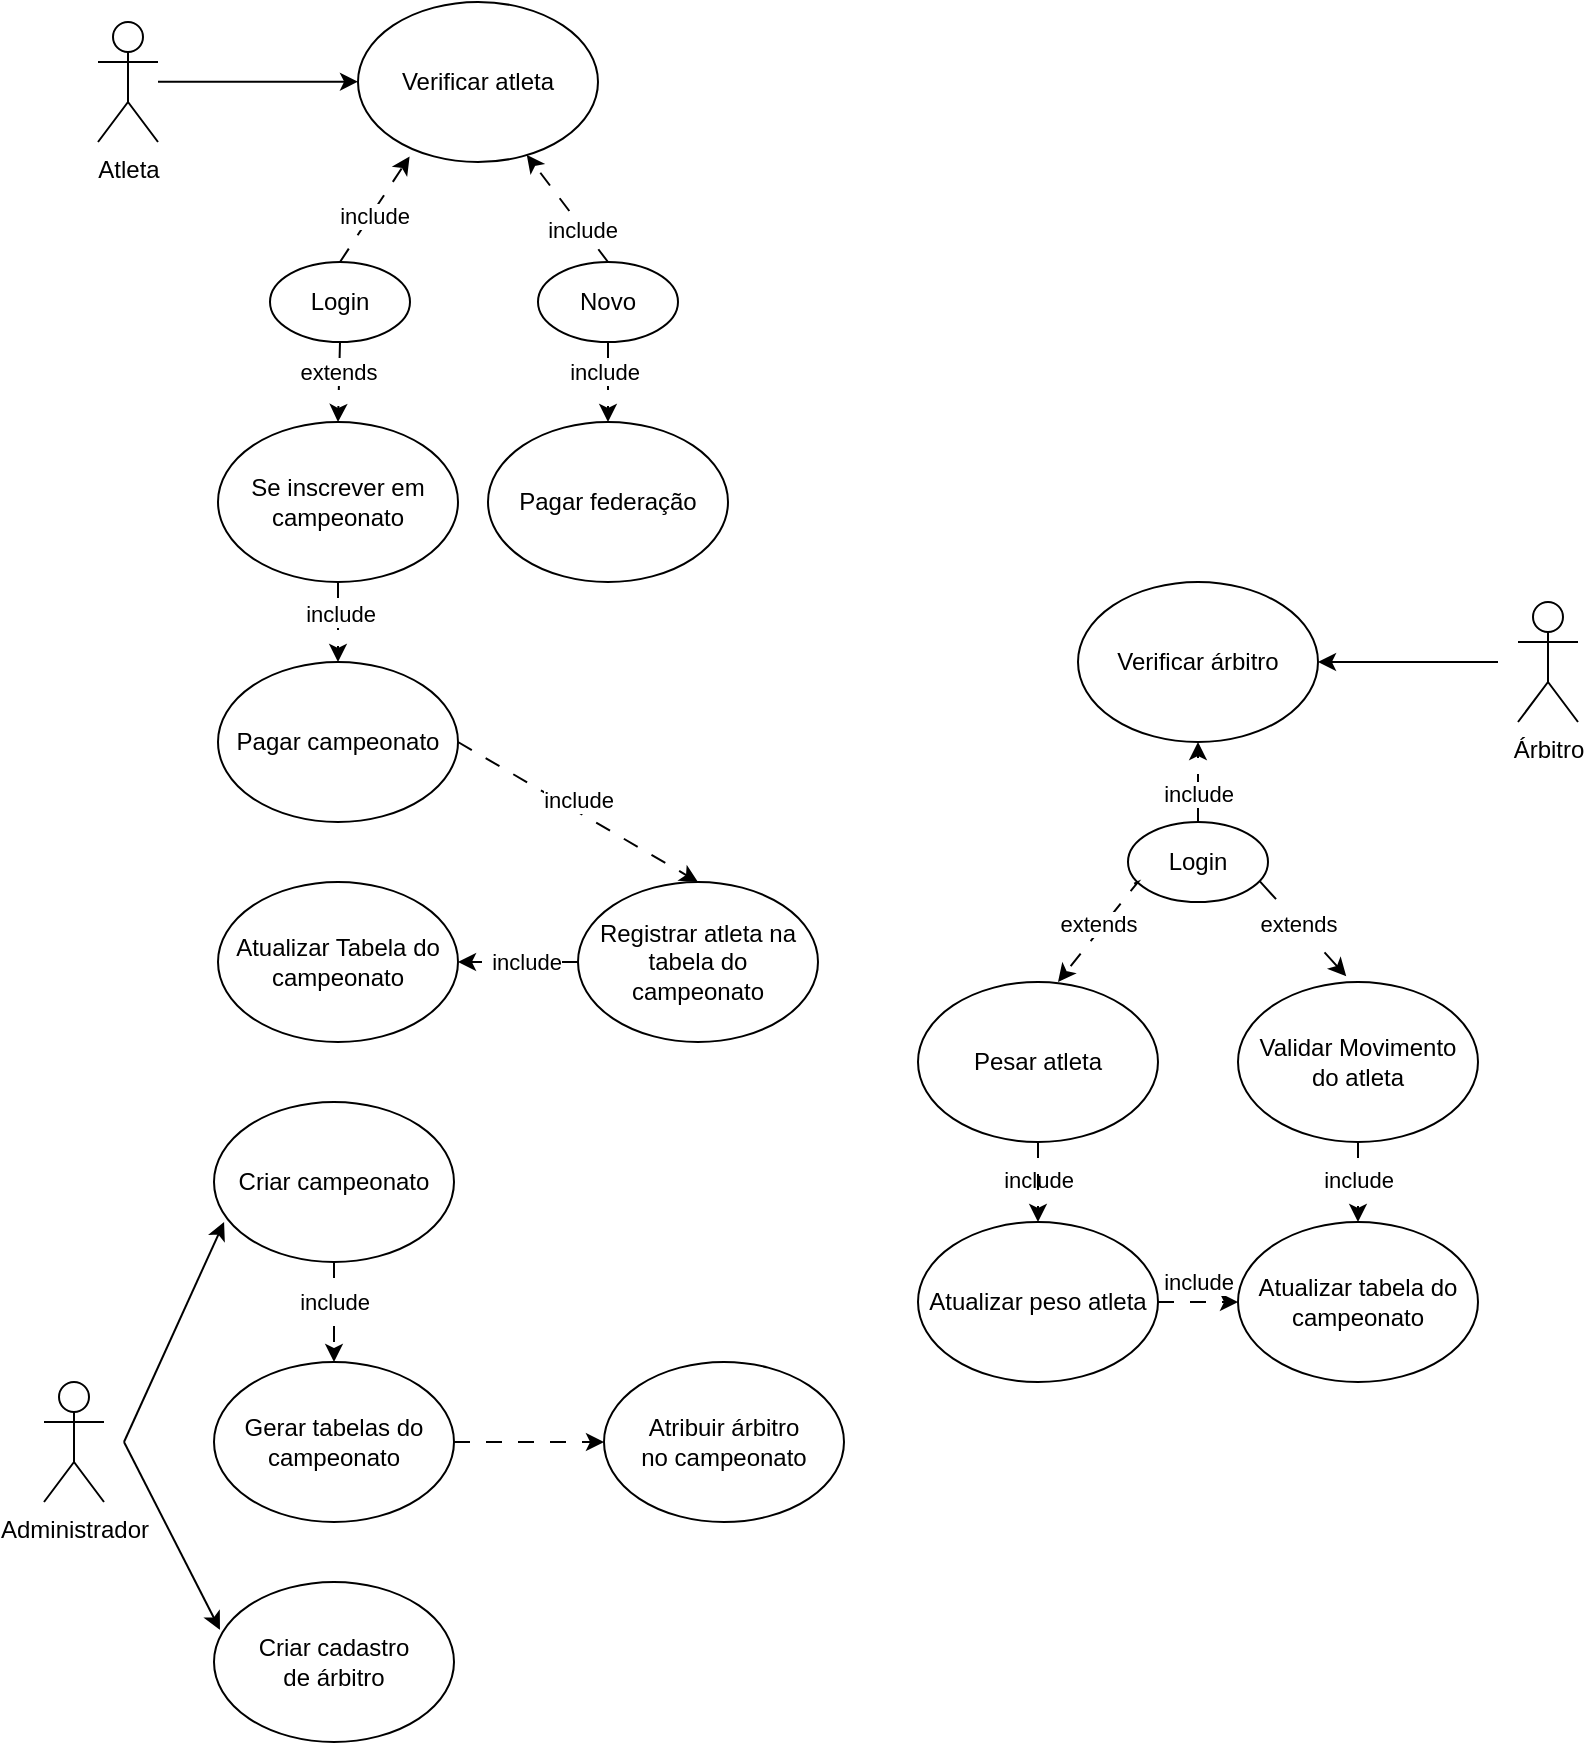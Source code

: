 <mxfile version="26.1.1">
  <diagram name="Página-1" id="Cg6OSjr4ZyZSndvDFCTL">
    <mxGraphModel dx="897" dy="484" grid="1" gridSize="10" guides="1" tooltips="1" connect="1" arrows="1" fold="1" page="1" pageScale="1" pageWidth="827" pageHeight="1169" math="0" shadow="0">
      <root>
        <mxCell id="0" />
        <mxCell id="1" parent="0" />
        <mxCell id="KDlFbCgQcCUziOxt1vnb-21" style="edgeStyle=orthogonalEdgeStyle;rounded=0;orthogonalLoop=1;jettySize=auto;html=1;exitX=1;exitY=0.333;exitDx=0;exitDy=0;exitPerimeter=0;entryX=0;entryY=0.5;entryDx=0;entryDy=0;" edge="1" parent="1">
          <mxGeometry relative="1" as="geometry">
            <mxPoint x="100.0" y="229.82" as="sourcePoint" />
            <mxPoint x="200" y="229.82" as="targetPoint" />
          </mxGeometry>
        </mxCell>
        <mxCell id="KDlFbCgQcCUziOxt1vnb-1" value="Atleta" style="shape=umlActor;verticalLabelPosition=bottom;verticalAlign=top;html=1;outlineConnect=0;" vertex="1" parent="1">
          <mxGeometry x="70" y="200" width="30" height="60" as="geometry" />
        </mxCell>
        <mxCell id="KDlFbCgQcCUziOxt1vnb-2" value="Verificar atleta" style="ellipse;whiteSpace=wrap;html=1;" vertex="1" parent="1">
          <mxGeometry x="200" y="190" width="120" height="80" as="geometry" />
        </mxCell>
        <mxCell id="KDlFbCgQcCUziOxt1vnb-26" style="rounded=0;orthogonalLoop=1;jettySize=auto;html=1;exitX=0.5;exitY=1;exitDx=0;exitDy=0;entryX=0.5;entryY=0;entryDx=0;entryDy=0;dashed=1;dashPattern=8 8;" edge="1" parent="1" source="KDlFbCgQcCUziOxt1vnb-3" target="KDlFbCgQcCUziOxt1vnb-5">
          <mxGeometry relative="1" as="geometry" />
        </mxCell>
        <mxCell id="KDlFbCgQcCUziOxt1vnb-3" value="Login" style="ellipse;whiteSpace=wrap;html=1;" vertex="1" parent="1">
          <mxGeometry x="156" y="320" width="70" height="40" as="geometry" />
        </mxCell>
        <mxCell id="KDlFbCgQcCUziOxt1vnb-25" style="rounded=0;orthogonalLoop=1;jettySize=auto;html=1;entryX=0.5;entryY=0;entryDx=0;entryDy=0;dashed=1;dashPattern=8 8;" edge="1" parent="1" source="KDlFbCgQcCUziOxt1vnb-4" target="KDlFbCgQcCUziOxt1vnb-11">
          <mxGeometry relative="1" as="geometry" />
        </mxCell>
        <mxCell id="KDlFbCgQcCUziOxt1vnb-4" value="Novo" style="ellipse;whiteSpace=wrap;html=1;" vertex="1" parent="1">
          <mxGeometry x="290" y="320" width="70" height="40" as="geometry" />
        </mxCell>
        <mxCell id="KDlFbCgQcCUziOxt1vnb-27" style="rounded=0;orthogonalLoop=1;jettySize=auto;html=1;exitX=0.5;exitY=1;exitDx=0;exitDy=0;dashed=1;dashPattern=8 8;" edge="1" parent="1" source="KDlFbCgQcCUziOxt1vnb-5" target="KDlFbCgQcCUziOxt1vnb-6">
          <mxGeometry relative="1" as="geometry" />
        </mxCell>
        <mxCell id="KDlFbCgQcCUziOxt1vnb-5" value="Se inscrever em campeonato" style="ellipse;whiteSpace=wrap;html=1;" vertex="1" parent="1">
          <mxGeometry x="130" y="400" width="120" height="80" as="geometry" />
        </mxCell>
        <mxCell id="KDlFbCgQcCUziOxt1vnb-28" style="rounded=0;orthogonalLoop=1;jettySize=auto;html=1;exitX=1;exitY=0.5;exitDx=0;exitDy=0;entryX=0.5;entryY=0;entryDx=0;entryDy=0;dashed=1;dashPattern=8 8;" edge="1" parent="1" source="KDlFbCgQcCUziOxt1vnb-6" target="KDlFbCgQcCUziOxt1vnb-7">
          <mxGeometry relative="1" as="geometry" />
        </mxCell>
        <mxCell id="KDlFbCgQcCUziOxt1vnb-6" value="Pagar campeonato" style="ellipse;whiteSpace=wrap;html=1;" vertex="1" parent="1">
          <mxGeometry x="130" y="520" width="120" height="80" as="geometry" />
        </mxCell>
        <mxCell id="KDlFbCgQcCUziOxt1vnb-29" style="rounded=0;orthogonalLoop=1;jettySize=auto;html=1;exitX=0;exitY=0.5;exitDx=0;exitDy=0;dashed=1;dashPattern=8 8;entryX=1;entryY=0.5;entryDx=0;entryDy=0;" edge="1" parent="1" source="KDlFbCgQcCUziOxt1vnb-7" target="KDlFbCgQcCUziOxt1vnb-65">
          <mxGeometry relative="1" as="geometry">
            <mxPoint x="260" y="720" as="targetPoint" />
          </mxGeometry>
        </mxCell>
        <mxCell id="KDlFbCgQcCUziOxt1vnb-7" value="Registrar atleta na tabela do campeonato" style="ellipse;whiteSpace=wrap;html=1;" vertex="1" parent="1">
          <mxGeometry x="310" y="630" width="120" height="80" as="geometry" />
        </mxCell>
        <mxCell id="KDlFbCgQcCUziOxt1vnb-30" style="rounded=0;orthogonalLoop=1;jettySize=auto;html=1;exitX=0.5;exitY=1;exitDx=0;exitDy=0;entryX=0.5;entryY=0;entryDx=0;entryDy=0;dashed=1;dashPattern=8 8;" edge="1" parent="1" source="KDlFbCgQcCUziOxt1vnb-9" target="KDlFbCgQcCUziOxt1vnb-10">
          <mxGeometry relative="1" as="geometry" />
        </mxCell>
        <mxCell id="KDlFbCgQcCUziOxt1vnb-9" value="Criar campeonato" style="ellipse;whiteSpace=wrap;html=1;" vertex="1" parent="1">
          <mxGeometry x="128" y="740" width="120" height="80" as="geometry" />
        </mxCell>
        <mxCell id="KDlFbCgQcCUziOxt1vnb-38" value="" style="edgeStyle=orthogonalEdgeStyle;rounded=0;orthogonalLoop=1;jettySize=auto;html=1;dashed=1;dashPattern=8 8;" edge="1" parent="1" source="KDlFbCgQcCUziOxt1vnb-10" target="KDlFbCgQcCUziOxt1vnb-37">
          <mxGeometry relative="1" as="geometry" />
        </mxCell>
        <mxCell id="KDlFbCgQcCUziOxt1vnb-10" value="Gerar tabelas do campeonato" style="ellipse;whiteSpace=wrap;html=1;" vertex="1" parent="1">
          <mxGeometry x="128" y="870" width="120" height="80" as="geometry" />
        </mxCell>
        <mxCell id="KDlFbCgQcCUziOxt1vnb-11" value="Pagar federação" style="ellipse;whiteSpace=wrap;html=1;" vertex="1" parent="1">
          <mxGeometry x="265" y="400" width="120" height="80" as="geometry" />
        </mxCell>
        <mxCell id="KDlFbCgQcCUziOxt1vnb-12" value="Verificar árbitro" style="ellipse;whiteSpace=wrap;html=1;" vertex="1" parent="1">
          <mxGeometry x="560" y="480" width="120" height="80" as="geometry" />
        </mxCell>
        <mxCell id="KDlFbCgQcCUziOxt1vnb-34" style="rounded=0;orthogonalLoop=1;jettySize=auto;html=1;entryX=1;entryY=0.5;entryDx=0;entryDy=0;" edge="1" parent="1" target="KDlFbCgQcCUziOxt1vnb-12">
          <mxGeometry relative="1" as="geometry">
            <mxPoint x="770" y="520" as="sourcePoint" />
          </mxGeometry>
        </mxCell>
        <mxCell id="KDlFbCgQcCUziOxt1vnb-15" value="Árbitro" style="shape=umlActor;verticalLabelPosition=bottom;verticalAlign=top;html=1;outlineConnect=0;" vertex="1" parent="1">
          <mxGeometry x="780" y="490" width="30" height="60" as="geometry" />
        </mxCell>
        <mxCell id="KDlFbCgQcCUziOxt1vnb-31" style="rounded=0;orthogonalLoop=1;jettySize=auto;html=1;exitX=0.5;exitY=0;exitDx=0;exitDy=0;entryX=0.5;entryY=1;entryDx=0;entryDy=0;dashed=1;dashPattern=8 8;" edge="1" parent="1" source="KDlFbCgQcCUziOxt1vnb-18" target="KDlFbCgQcCUziOxt1vnb-12">
          <mxGeometry relative="1" as="geometry" />
        </mxCell>
        <mxCell id="KDlFbCgQcCUziOxt1vnb-18" value="Login" style="ellipse;whiteSpace=wrap;html=1;" vertex="1" parent="1">
          <mxGeometry x="585" y="600" width="70" height="40" as="geometry" />
        </mxCell>
        <mxCell id="KDlFbCgQcCUziOxt1vnb-23" style="rounded=0;orthogonalLoop=1;jettySize=auto;html=1;exitX=0.5;exitY=0;exitDx=0;exitDy=0;entryX=0.215;entryY=0.965;entryDx=0;entryDy=0;entryPerimeter=0;dashed=1;dashPattern=8 8;" edge="1" parent="1" source="KDlFbCgQcCUziOxt1vnb-3" target="KDlFbCgQcCUziOxt1vnb-2">
          <mxGeometry relative="1" as="geometry" />
        </mxCell>
        <mxCell id="KDlFbCgQcCUziOxt1vnb-43" value="include" style="edgeLabel;html=1;align=center;verticalAlign=middle;resizable=0;points=[];" vertex="1" connectable="0" parent="KDlFbCgQcCUziOxt1vnb-23">
          <mxGeometry x="-0.085" y="-1" relative="1" as="geometry">
            <mxPoint as="offset" />
          </mxGeometry>
        </mxCell>
        <mxCell id="KDlFbCgQcCUziOxt1vnb-24" style="rounded=0;orthogonalLoop=1;jettySize=auto;html=1;exitX=0.5;exitY=0;exitDx=0;exitDy=0;entryX=0.703;entryY=0.955;entryDx=0;entryDy=0;entryPerimeter=0;dashed=1;dashPattern=8 8;" edge="1" parent="1" source="KDlFbCgQcCUziOxt1vnb-4" target="KDlFbCgQcCUziOxt1vnb-2">
          <mxGeometry relative="1" as="geometry" />
        </mxCell>
        <mxCell id="KDlFbCgQcCUziOxt1vnb-35" value="Administrador" style="shape=umlActor;verticalLabelPosition=bottom;verticalAlign=top;html=1;" vertex="1" parent="1">
          <mxGeometry x="43" y="880" width="30" height="60" as="geometry" />
        </mxCell>
        <mxCell id="KDlFbCgQcCUziOxt1vnb-37" value="Atribuir árbitro&lt;br&gt;no campeonato" style="ellipse;whiteSpace=wrap;html=1;" vertex="1" parent="1">
          <mxGeometry x="323" y="870" width="120" height="80" as="geometry" />
        </mxCell>
        <mxCell id="KDlFbCgQcCUziOxt1vnb-39" value="Criar cadastro&lt;div&gt;de árbitro&lt;/div&gt;" style="ellipse;whiteSpace=wrap;html=1;" vertex="1" parent="1">
          <mxGeometry x="128" y="980" width="120" height="80" as="geometry" />
        </mxCell>
        <mxCell id="KDlFbCgQcCUziOxt1vnb-40" value="" style="endArrow=classic;html=1;rounded=0;entryX=0.025;entryY=0.299;entryDx=0;entryDy=0;entryPerimeter=0;" edge="1" parent="1" target="KDlFbCgQcCUziOxt1vnb-39">
          <mxGeometry width="50" height="50" relative="1" as="geometry">
            <mxPoint x="83" y="910" as="sourcePoint" />
            <mxPoint x="123" y="990" as="targetPoint" />
          </mxGeometry>
        </mxCell>
        <mxCell id="KDlFbCgQcCUziOxt1vnb-44" value="include" style="edgeLabel;html=1;align=center;verticalAlign=middle;resizable=0;points=[];" vertex="1" connectable="0" parent="1">
          <mxGeometry x="540.003" y="779.002" as="geometry" />
        </mxCell>
        <mxCell id="KDlFbCgQcCUziOxt1vnb-45" value="include" style="edgeLabel;html=1;align=center;verticalAlign=middle;resizable=0;points=[];" vertex="1" connectable="0" parent="1">
          <mxGeometry x="191.003" y="496.002" as="geometry" />
        </mxCell>
        <mxCell id="KDlFbCgQcCUziOxt1vnb-46" value="extends" style="edgeLabel;html=1;align=center;verticalAlign=middle;resizable=0;points=[];" vertex="1" connectable="0" parent="1">
          <mxGeometry x="190.003" y="375.002" as="geometry" />
        </mxCell>
        <mxCell id="KDlFbCgQcCUziOxt1vnb-48" value="include" style="edgeLabel;html=1;align=center;verticalAlign=middle;resizable=0;points=[];" vertex="1" connectable="0" parent="1">
          <mxGeometry x="323.003" y="375.002" as="geometry" />
        </mxCell>
        <mxCell id="KDlFbCgQcCUziOxt1vnb-55" value="" style="edgeStyle=orthogonalEdgeStyle;rounded=0;orthogonalLoop=1;jettySize=auto;html=1;dashed=1;dashPattern=8 8;" edge="1" parent="1" source="KDlFbCgQcCUziOxt1vnb-49" target="KDlFbCgQcCUziOxt1vnb-54">
          <mxGeometry relative="1" as="geometry" />
        </mxCell>
        <mxCell id="KDlFbCgQcCUziOxt1vnb-49" value="Pesar atleta" style="ellipse;whiteSpace=wrap;html=1;" vertex="1" parent="1">
          <mxGeometry x="480" y="680" width="120" height="80" as="geometry" />
        </mxCell>
        <mxCell id="KDlFbCgQcCUziOxt1vnb-51" value="" style="endArrow=classic;html=1;rounded=0;dashed=1;dashPattern=8 8;exitX=0.044;exitY=0.771;exitDx=0;exitDy=0;exitPerimeter=0;" edge="1" parent="1" source="KDlFbCgQcCUziOxt1vnb-18">
          <mxGeometry width="50" height="50" relative="1" as="geometry">
            <mxPoint x="540" y="640" as="sourcePoint" />
            <mxPoint x="550" y="680" as="targetPoint" />
            <Array as="points">
              <mxPoint x="590" y="630" />
            </Array>
          </mxGeometry>
        </mxCell>
        <mxCell id="KDlFbCgQcCUziOxt1vnb-52" value="include" style="edgeLabel;html=1;align=center;verticalAlign=middle;resizable=0;points=[];" vertex="1" connectable="0" parent="1">
          <mxGeometry x="312.003" y="304.002" as="geometry" />
        </mxCell>
        <mxCell id="KDlFbCgQcCUziOxt1vnb-53" value="extends" style="edgeLabel;html=1;align=center;verticalAlign=middle;resizable=0;points=[];" vertex="1" connectable="0" parent="1">
          <mxGeometry x="570.003" y="651.002" as="geometry" />
        </mxCell>
        <mxCell id="KDlFbCgQcCUziOxt1vnb-72" value="" style="edgeStyle=orthogonalEdgeStyle;rounded=0;orthogonalLoop=1;jettySize=auto;html=1;dashed=1;dashPattern=8 8;" edge="1" parent="1" source="KDlFbCgQcCUziOxt1vnb-54" target="KDlFbCgQcCUziOxt1vnb-60">
          <mxGeometry relative="1" as="geometry" />
        </mxCell>
        <mxCell id="KDlFbCgQcCUziOxt1vnb-54" value="Atualizar peso atleta" style="ellipse;whiteSpace=wrap;html=1;" vertex="1" parent="1">
          <mxGeometry x="480" y="800" width="120" height="80" as="geometry" />
        </mxCell>
        <mxCell id="KDlFbCgQcCUziOxt1vnb-61" value="" style="edgeStyle=orthogonalEdgeStyle;rounded=0;orthogonalLoop=1;jettySize=auto;html=1;dashed=1;dashPattern=8 8;" edge="1" parent="1" source="KDlFbCgQcCUziOxt1vnb-56" target="KDlFbCgQcCUziOxt1vnb-60">
          <mxGeometry relative="1" as="geometry" />
        </mxCell>
        <mxCell id="KDlFbCgQcCUziOxt1vnb-56" value="Validar Movimento&lt;div&gt;do atleta&lt;/div&gt;" style="ellipse;whiteSpace=wrap;html=1;" vertex="1" parent="1">
          <mxGeometry x="640" y="680" width="120" height="80" as="geometry" />
        </mxCell>
        <mxCell id="KDlFbCgQcCUziOxt1vnb-58" value="" style="endArrow=classic;html=1;rounded=0;exitX=0.942;exitY=0.743;exitDx=0;exitDy=0;entryX=0.451;entryY=-0.036;entryDx=0;entryDy=0;entryPerimeter=0;dashed=1;dashPattern=12 12;exitPerimeter=0;" edge="1" parent="1" source="KDlFbCgQcCUziOxt1vnb-18" target="KDlFbCgQcCUziOxt1vnb-56">
          <mxGeometry width="50" height="50" relative="1" as="geometry">
            <mxPoint x="590" y="700" as="sourcePoint" />
            <mxPoint x="640" y="650" as="targetPoint" />
          </mxGeometry>
        </mxCell>
        <mxCell id="KDlFbCgQcCUziOxt1vnb-59" value="extends" style="edgeLabel;html=1;align=center;verticalAlign=middle;resizable=0;points=[];" vertex="1" connectable="0" parent="1">
          <mxGeometry x="670.003" y="651.002" as="geometry" />
        </mxCell>
        <mxCell id="KDlFbCgQcCUziOxt1vnb-60" value="Atualizar tabela do campeonato" style="ellipse;whiteSpace=wrap;html=1;" vertex="1" parent="1">
          <mxGeometry x="640" y="800" width="120" height="80" as="geometry" />
        </mxCell>
        <mxCell id="KDlFbCgQcCUziOxt1vnb-62" value="include" style="edgeLabel;html=1;align=center;verticalAlign=middle;resizable=0;points=[];" vertex="1" connectable="0" parent="1">
          <mxGeometry x="700.003" y="779.002" as="geometry" />
        </mxCell>
        <mxCell id="KDlFbCgQcCUziOxt1vnb-63" value="include" style="edgeLabel;html=1;align=center;verticalAlign=middle;resizable=0;points=[];" vertex="1" connectable="0" parent="1">
          <mxGeometry x="310.003" y="589.002" as="geometry" />
        </mxCell>
        <mxCell id="KDlFbCgQcCUziOxt1vnb-64" value="" style="endArrow=classic;html=1;rounded=0;entryX=0.042;entryY=0.75;entryDx=0;entryDy=0;entryPerimeter=0;" edge="1" parent="1" target="KDlFbCgQcCUziOxt1vnb-9">
          <mxGeometry width="50" height="50" relative="1" as="geometry">
            <mxPoint x="83" y="910" as="sourcePoint" />
            <mxPoint x="133" y="860" as="targetPoint" />
          </mxGeometry>
        </mxCell>
        <mxCell id="KDlFbCgQcCUziOxt1vnb-65" value="Atualizar Tabela do campeonato" style="ellipse;whiteSpace=wrap;html=1;" vertex="1" parent="1">
          <mxGeometry x="130" y="630" width="120" height="80" as="geometry" />
        </mxCell>
        <mxCell id="KDlFbCgQcCUziOxt1vnb-66" value="include" style="edgeLabel;html=1;align=center;verticalAlign=middle;resizable=0;points=[];" vertex="1" connectable="0" parent="1">
          <mxGeometry x="284.003" y="670.002" as="geometry" />
        </mxCell>
        <mxCell id="KDlFbCgQcCUziOxt1vnb-67" value="include" style="edgeLabel;html=1;align=center;verticalAlign=middle;resizable=0;points=[];" vertex="1" connectable="0" parent="1">
          <mxGeometry x="188.003" y="840.002" as="geometry" />
        </mxCell>
        <mxCell id="KDlFbCgQcCUziOxt1vnb-68" value="include" style="edgeLabel;html=1;align=center;verticalAlign=middle;resizable=0;points=[];" vertex="1" connectable="0" parent="1">
          <mxGeometry x="620.003" y="586.002" as="geometry" />
        </mxCell>
        <mxCell id="KDlFbCgQcCUziOxt1vnb-73" value="include" style="edgeLabel;html=1;align=center;verticalAlign=middle;resizable=0;points=[];" vertex="1" connectable="0" parent="1">
          <mxGeometry x="620.003" y="830.002" as="geometry" />
        </mxCell>
      </root>
    </mxGraphModel>
  </diagram>
</mxfile>
